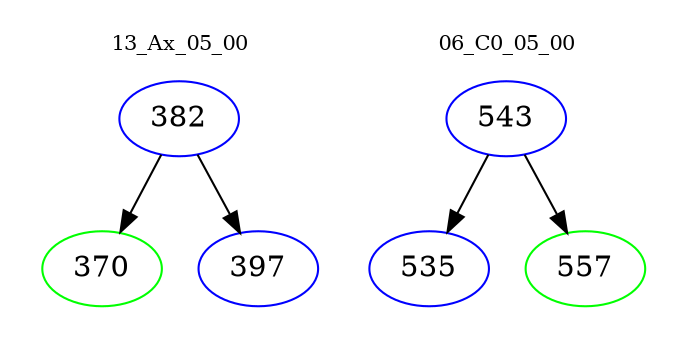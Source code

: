 digraph{
subgraph cluster_0 {
color = white
label = "13_Ax_05_00";
fontsize=10;
T0_382 [label="382", color="blue"]
T0_382 -> T0_370 [color="black"]
T0_370 [label="370", color="green"]
T0_382 -> T0_397 [color="black"]
T0_397 [label="397", color="blue"]
}
subgraph cluster_1 {
color = white
label = "06_C0_05_00";
fontsize=10;
T1_543 [label="543", color="blue"]
T1_543 -> T1_535 [color="black"]
T1_535 [label="535", color="blue"]
T1_543 -> T1_557 [color="black"]
T1_557 [label="557", color="green"]
}
}
